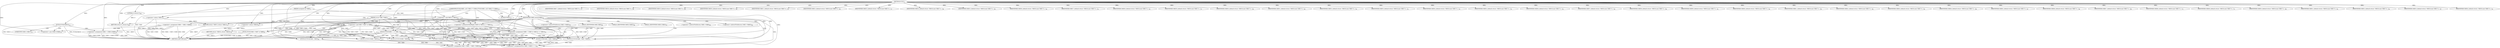 digraph "FUN1" {  
"8" [label = <(METHOD,FUN1)<SUB>1</SUB>> ]
"188" [label = <(METHOD_RETURN,int)<SUB>1</SUB>> ]
"9" [label = <(PARAM,struct VAR1 *VAR2)<SUB>1</SUB>> ]
"10" [label = <(PARAM,unsigned int VAR3)<SUB>1</SUB>> ]
"13" [label = <(&lt;operator&gt;.assignment,VAR4 = VAR2-&gt;VAR5)<SUB>3</SUB>> ]
"19" [label = <(FUN2,FUN2(VAR2-&gt;VAR7 &amp; VAR8))<SUB>6</SUB>> ]
"25" [label = <(FUN3,FUN3(VAR9, 1, 0, VAR2, 0))<SUB>9</SUB>> ]
"46" [label = <(FUN6,FUN6())<SUB>19</SUB>> ]
"47" [label = <(&lt;operator&gt;.assignment,VAR6 = (VAR3 &amp; VAR14) &gt;&gt; VAR15)<SUB>21</SUB>> ]
"174" [label = <(&lt;operator&gt;.assignment,VAR2-&gt;VAR5 = VAR2-&gt;VAR55)<SUB>96</SUB>> ]
"181" [label = <(&lt;operator&gt;.assignmentPlus,VAR2-&gt;VAR55 += 4)<SUB>97</SUB>> ]
"186" [label = <(RETURN,return 0;,return 0;)<SUB>98</SUB>> ]
"32" [label = <(FUN4,FUN4(VAR10))<SUB>13</SUB>> ]
"55" [label = <(IDENTIFIER,VAR6,switch(VAR6))<SUB>22</SUB>> ]
"187" [label = <(LITERAL,0,return 0;)<SUB>98</SUB>> ]
"20" [label = <(&lt;operator&gt;.and,VAR2-&gt;VAR7 &amp; VAR8)<SUB>6</SUB>> ]
"35" [label = <(&lt;operator&gt;.assignment,VAR4 = (VAR11)VAR4)<SUB>14</SUB>> ]
"43" [label = <(RETURN,return -VAR13;,return -VAR13;)<SUB>17</SUB>> ]
"49" [label = <(&lt;operator&gt;.arithmeticShiftRight,(VAR3 &amp; VAR14) &gt;&gt; VAR15)<SUB>21</SUB>> ]
"58" [label = <(RETURN,return -VAR16;,return -VAR16;)<SUB>24</SUB>> ]
"62" [label = <(IDENTIFIER,VAR17,{
	default:
		return -VAR16;

	
	case VAR17:
	c...)<SUB>27</SUB>> ]
"64" [label = <(IDENTIFIER,VAR18,{
	default:
		return -VAR16;

	
	case VAR17:
	c...)<SUB>28</SUB>> ]
"66" [label = <(IDENTIFIER,VAR19,{
	default:
		return -VAR16;

	
	case VAR17:
	c...)<SUB>29</SUB>> ]
"68" [label = <(IDENTIFIER,VAR20,{
	default:
		return -VAR16;

	
	case VAR17:
	c...)<SUB>30</SUB>> ]
"70" [label = <(IDENTIFIER,VAR21,{
	default:
		return -VAR16;

	
	case VAR17:
	c...)<SUB>31</SUB>> ]
"71" [label = <(FUN7,FUN7(VAR2, VAR3, VAR6))<SUB>32</SUB>> ]
"77" [label = <(IDENTIFIER,VAR22,{
	default:
		return -VAR16;

	
	case VAR17:
	c...)<SUB>36</SUB>> ]
"79" [label = <(IDENTIFIER,VAR23,{
	default:
		return -VAR16;

	
	case VAR17:
	c...)<SUB>37</SUB>> ]
"81" [label = <(IDENTIFIER,VAR24,{
	default:
		return -VAR16;

	
	case VAR17:
	c...)<SUB>38</SUB>> ]
"83" [label = <(IDENTIFIER,VAR25,{
	default:
		return -VAR16;

	
	case VAR17:
	c...)<SUB>39</SUB>> ]
"85" [label = <(IDENTIFIER,VAR26,{
	default:
		return -VAR16;

	
	case VAR17:
	c...)<SUB>40</SUB>> ]
"87" [label = <(IDENTIFIER,VAR27,{
	default:
		return -VAR16;

	
	case VAR17:
	c...)<SUB>41</SUB>> ]
"89" [label = <(IDENTIFIER,VAR28,{
	default:
		return -VAR16;

	
	case VAR17:
	c...)<SUB>42</SUB>> ]
"90" [label = <(FUN8,FUN8(VAR2, VAR3, VAR6))<SUB>43</SUB>> ]
"96" [label = <(IDENTIFIER,VAR29,{
	default:
		return -VAR16;

	
	case VAR17:
	c...)<SUB>47</SUB>> ]
"98" [label = <(IDENTIFIER,VAR30,{
	default:
		return -VAR16;

	
	case VAR17:
	c...)<SUB>48</SUB>> ]
"100" [label = <(IDENTIFIER,VAR31,{
	default:
		return -VAR16;

	
	case VAR17:
	c...)<SUB>49</SUB>> ]
"102" [label = <(IDENTIFIER,VAR32,{
	default:
		return -VAR16;

	
	case VAR17:
	c...)<SUB>50</SUB>> ]
"104" [label = <(IDENTIFIER,VAR33,{
	default:
		return -VAR16;

	
	case VAR17:
	c...)<SUB>51</SUB>> ]
"106" [label = <(IDENTIFIER,VAR34,{
	default:
		return -VAR16;

	
	case VAR17:
	c...)<SUB>52</SUB>> ]
"108" [label = <(IDENTIFIER,VAR35,{
	default:
		return -VAR16;

	
	case VAR17:
	c...)<SUB>53</SUB>> ]
"110" [label = <(IDENTIFIER,VAR36,{
	default:
		return -VAR16;

	
	case VAR17:
	c...)<SUB>54</SUB>> ]
"111" [label = <(FUN9,FUN9(VAR2, VAR3, VAR6))<SUB>55</SUB>> ]
"117" [label = <(IDENTIFIER,VAR37,{
	default:
		return -VAR16;

	
	case VAR17:
	c...)<SUB>59</SUB>> ]
"119" [label = <(IDENTIFIER,VAR38,{
	default:
		return -VAR16;

	
	case VAR17:
	c...)<SUB>60</SUB>> ]
"121" [label = <(IDENTIFIER,VAR39,{
	default:
		return -VAR16;

	
	case VAR17:
	c...)<SUB>61</SUB>> ]
"123" [label = <(IDENTIFIER,VAR40,{
	default:
		return -VAR16;

	
	case VAR17:
	c...)<SUB>62</SUB>> ]
"125" [label = <(IDENTIFIER,VAR41,{
	default:
		return -VAR16;

	
	case VAR17:
	c...)<SUB>63</SUB>> ]
"127" [label = <(IDENTIFIER,VAR42,{
	default:
		return -VAR16;

	
	case VAR17:
	c...)<SUB>64</SUB>> ]
"129" [label = <(IDENTIFIER,VAR43,{
	default:
		return -VAR16;

	
	case VAR17:
	c...)<SUB>65</SUB>> ]
"131" [label = <(IDENTIFIER,VAR44,{
	default:
		return -VAR16;

	
	case VAR17:
	c...)<SUB>66</SUB>> ]
"133" [label = <(IDENTIFIER,VAR45,{
	default:
		return -VAR16;

	
	case VAR17:
	c...)<SUB>67</SUB>> ]
"135" [label = <(IDENTIFIER,VAR46,{
	default:
		return -VAR16;

	
	case VAR17:
	c...)<SUB>68</SUB>> ]
"137" [label = <(IDENTIFIER,VAR47,{
	default:
		return -VAR16;

	
	case VAR17:
	c...)<SUB>69</SUB>> ]
"139" [label = <(IDENTIFIER,VAR48,{
	default:
		return -VAR16;

	
	case VAR17:
	c...)<SUB>70</SUB>> ]
"140" [label = <(FUN10,FUN10(VAR2, VAR3, VAR6))<SUB>71</SUB>> ]
"146" [label = <(IDENTIFIER,VAR49,{
	default:
		return -VAR16;

	
	case VAR17:
	c...)<SUB>75</SUB>> ]
"147" [label = <(FUN11,FUN11(VAR2, VAR3))<SUB>76</SUB>> ]
"152" [label = <(IDENTIFIER,VAR50,{
	default:
		return -VAR16;

	
	case VAR17:
	c...)<SUB>80</SUB>> ]
"154" [label = <(IDENTIFIER,VAR51,{
	default:
		return -VAR16;

	
	case VAR17:
	c...)<SUB>81</SUB>> ]
"156" [label = <(IDENTIFIER,VAR52,{
	default:
		return -VAR16;

	
	case VAR17:
	c...)<SUB>82</SUB>> ]
"157" [label = <(FUN12,FUN12(VAR2, VAR3, VAR6))<SUB>83</SUB>> ]
"163" [label = <(IDENTIFIER,VAR53,{
	default:
		return -VAR16;

	
	case VAR17:
	c...)<SUB>87</SUB>> ]
"164" [label = <(FUN13,FUN13(VAR2, VAR3))<SUB>88</SUB>> ]
"169" [label = <(IDENTIFIER,VAR54,{
	default:
		return -VAR16;

	
	case VAR17:
	c...)<SUB>91</SUB>> ]
"170" [label = <(FUN14,FUN14(VAR2, VAR3))<SUB>92</SUB>> ]
"44" [label = <(&lt;operator&gt;.minus,-VAR13)<SUB>17</SUB>> ]
"50" [label = <(&lt;operator&gt;.and,VAR3 &amp; VAR14)<SUB>21</SUB>> ]
"59" [label = <(&lt;operator&gt;.minus,-VAR16)<SUB>24</SUB>> ]
"37" [label = <(&lt;operator&gt;.cast,(VAR11)VAR4)<SUB>14</SUB>> ]
"41" [label = <(UNKNOWN,FUN5(VAR3, (u32 VAR12 *) VAR4),FUN5(VAR3, (u32 VAR12 *) VAR4))<SUB>16</SUB>> ]
"175" [label = <(&lt;operator&gt;.indirectFieldAccess,VAR2-&gt;VAR5)<SUB>96</SUB>> ]
"178" [label = <(&lt;operator&gt;.indirectFieldAccess,VAR2-&gt;VAR55)<SUB>96</SUB>> ]
"182" [label = <(&lt;operator&gt;.indirectFieldAccess,VAR2-&gt;VAR55)<SUB>97</SUB>> ]
"177" [label = <(FIELD_IDENTIFIER,VAR5,VAR5)<SUB>96</SUB>> ]
"180" [label = <(FIELD_IDENTIFIER,VAR55,VAR55)<SUB>96</SUB>> ]
"184" [label = <(FIELD_IDENTIFIER,VAR55,VAR55)<SUB>97</SUB>> ]
"38" [label = <(UNKNOWN,VAR11,VAR11)<SUB>14</SUB>> ]
  "186" -> "188"  [ label = "DDG: &lt;RET&gt;"] 
  "58" -> "188"  [ label = "DDG: &lt;RET&gt;"] 
  "43" -> "188"  [ label = "DDG: &lt;RET&gt;"] 
  "10" -> "188"  [ label = "DDG: VAR3"] 
  "13" -> "188"  [ label = "DDG: VAR4"] 
  "13" -> "188"  [ label = "DDG: VAR2-&gt;VAR5"] 
  "13" -> "188"  [ label = "DDG: VAR4 = VAR2-&gt;VAR5"] 
  "20" -> "188"  [ label = "DDG: VAR2-&gt;VAR7"] 
  "19" -> "188"  [ label = "DDG: VAR2-&gt;VAR7 &amp; VAR8"] 
  "19" -> "188"  [ label = "DDG: FUN2(VAR2-&gt;VAR7 &amp; VAR8)"] 
  "25" -> "188"  [ label = "DDG: VAR2"] 
  "25" -> "188"  [ label = "DDG: FUN3(VAR9, 1, 0, VAR2, 0)"] 
  "32" -> "188"  [ label = "DDG: FUN4(VAR10)"] 
  "35" -> "188"  [ label = "DDG: VAR4"] 
  "35" -> "188"  [ label = "DDG: (VAR11)VAR4"] 
  "35" -> "188"  [ label = "DDG: VAR4 = (VAR11)VAR4"] 
  "44" -> "188"  [ label = "DDG: VAR13"] 
  "44" -> "188"  [ label = "DDG: -VAR13"] 
  "20" -> "188"  [ label = "DDG: VAR8"] 
  "32" -> "188"  [ label = "DDG: VAR10"] 
  "50" -> "188"  [ label = "DDG: VAR14"] 
  "49" -> "188"  [ label = "DDG: VAR15"] 
  "25" -> "188"  [ label = "DDG: VAR9"] 
  "8" -> "9"  [ label = "DDG: "] 
  "8" -> "10"  [ label = "DDG: "] 
  "9" -> "13"  [ label = "DDG: VAR2"] 
  "8" -> "46"  [ label = "DDG: "] 
  "49" -> "47"  [ label = "DDG: VAR3 &amp; VAR14"] 
  "49" -> "47"  [ label = "DDG: VAR15"] 
  "170" -> "174"  [ label = "DDG: VAR2"] 
  "164" -> "174"  [ label = "DDG: VAR2"] 
  "157" -> "174"  [ label = "DDG: VAR2"] 
  "147" -> "174"  [ label = "DDG: VAR2"] 
  "140" -> "174"  [ label = "DDG: VAR2"] 
  "111" -> "174"  [ label = "DDG: VAR2"] 
  "90" -> "174"  [ label = "DDG: VAR2"] 
  "71" -> "174"  [ label = "DDG: VAR2"] 
  "8" -> "181"  [ label = "DDG: "] 
  "187" -> "186"  [ label = "DDG: 0"] 
  "8" -> "186"  [ label = "DDG: "] 
  "20" -> "19"  [ label = "DDG: VAR2-&gt;VAR7"] 
  "20" -> "19"  [ label = "DDG: VAR8"] 
  "8" -> "25"  [ label = "DDG: "] 
  "9" -> "25"  [ label = "DDG: VAR2"] 
  "20" -> "25"  [ label = "DDG: VAR2-&gt;VAR7"] 
  "8" -> "55"  [ label = "DDG: "] 
  "170" -> "181"  [ label = "DDG: VAR2"] 
  "164" -> "181"  [ label = "DDG: VAR2"] 
  "157" -> "181"  [ label = "DDG: VAR2"] 
  "147" -> "181"  [ label = "DDG: VAR2"] 
  "140" -> "181"  [ label = "DDG: VAR2"] 
  "111" -> "181"  [ label = "DDG: VAR2"] 
  "90" -> "181"  [ label = "DDG: VAR2"] 
  "71" -> "181"  [ label = "DDG: VAR2"] 
  "8" -> "187"  [ label = "DDG: "] 
  "9" -> "20"  [ label = "DDG: VAR2"] 
  "8" -> "20"  [ label = "DDG: "] 
  "8" -> "32"  [ label = "DDG: "] 
  "13" -> "35"  [ label = "DDG: VAR4"] 
  "8" -> "35"  [ label = "DDG: "] 
  "44" -> "43"  [ label = "DDG: -VAR13"] 
  "50" -> "49"  [ label = "DDG: VAR3"] 
  "50" -> "49"  [ label = "DDG: VAR14"] 
  "8" -> "49"  [ label = "DDG: "] 
  "59" -> "58"  [ label = "DDG: -VAR16"] 
  "8" -> "62"  [ label = "DDG: "] 
  "8" -> "64"  [ label = "DDG: "] 
  "8" -> "66"  [ label = "DDG: "] 
  "8" -> "68"  [ label = "DDG: "] 
  "8" -> "70"  [ label = "DDG: "] 
  "8" -> "77"  [ label = "DDG: "] 
  "8" -> "79"  [ label = "DDG: "] 
  "8" -> "81"  [ label = "DDG: "] 
  "8" -> "83"  [ label = "DDG: "] 
  "8" -> "85"  [ label = "DDG: "] 
  "8" -> "87"  [ label = "DDG: "] 
  "8" -> "89"  [ label = "DDG: "] 
  "8" -> "96"  [ label = "DDG: "] 
  "8" -> "98"  [ label = "DDG: "] 
  "8" -> "100"  [ label = "DDG: "] 
  "8" -> "102"  [ label = "DDG: "] 
  "8" -> "104"  [ label = "DDG: "] 
  "8" -> "106"  [ label = "DDG: "] 
  "8" -> "108"  [ label = "DDG: "] 
  "8" -> "110"  [ label = "DDG: "] 
  "8" -> "117"  [ label = "DDG: "] 
  "8" -> "119"  [ label = "DDG: "] 
  "8" -> "121"  [ label = "DDG: "] 
  "8" -> "123"  [ label = "DDG: "] 
  "8" -> "125"  [ label = "DDG: "] 
  "8" -> "127"  [ label = "DDG: "] 
  "8" -> "129"  [ label = "DDG: "] 
  "8" -> "131"  [ label = "DDG: "] 
  "8" -> "133"  [ label = "DDG: "] 
  "8" -> "135"  [ label = "DDG: "] 
  "8" -> "137"  [ label = "DDG: "] 
  "8" -> "139"  [ label = "DDG: "] 
  "8" -> "146"  [ label = "DDG: "] 
  "8" -> "152"  [ label = "DDG: "] 
  "8" -> "154"  [ label = "DDG: "] 
  "8" -> "156"  [ label = "DDG: "] 
  "8" -> "163"  [ label = "DDG: "] 
  "8" -> "169"  [ label = "DDG: "] 
  "10" -> "50"  [ label = "DDG: VAR3"] 
  "8" -> "50"  [ label = "DDG: "] 
  "20" -> "71"  [ label = "DDG: VAR2-&gt;VAR7"] 
  "25" -> "71"  [ label = "DDG: VAR2"] 
  "8" -> "71"  [ label = "DDG: "] 
  "9" -> "71"  [ label = "DDG: VAR2"] 
  "50" -> "71"  [ label = "DDG: VAR3"] 
  "47" -> "71"  [ label = "DDG: VAR6"] 
  "20" -> "90"  [ label = "DDG: VAR2-&gt;VAR7"] 
  "25" -> "90"  [ label = "DDG: VAR2"] 
  "8" -> "90"  [ label = "DDG: "] 
  "9" -> "90"  [ label = "DDG: VAR2"] 
  "50" -> "90"  [ label = "DDG: VAR3"] 
  "47" -> "90"  [ label = "DDG: VAR6"] 
  "20" -> "111"  [ label = "DDG: VAR2-&gt;VAR7"] 
  "25" -> "111"  [ label = "DDG: VAR2"] 
  "8" -> "111"  [ label = "DDG: "] 
  "9" -> "111"  [ label = "DDG: VAR2"] 
  "50" -> "111"  [ label = "DDG: VAR3"] 
  "47" -> "111"  [ label = "DDG: VAR6"] 
  "20" -> "140"  [ label = "DDG: VAR2-&gt;VAR7"] 
  "25" -> "140"  [ label = "DDG: VAR2"] 
  "8" -> "140"  [ label = "DDG: "] 
  "9" -> "140"  [ label = "DDG: VAR2"] 
  "50" -> "140"  [ label = "DDG: VAR3"] 
  "47" -> "140"  [ label = "DDG: VAR6"] 
  "20" -> "147"  [ label = "DDG: VAR2-&gt;VAR7"] 
  "25" -> "147"  [ label = "DDG: VAR2"] 
  "8" -> "147"  [ label = "DDG: "] 
  "9" -> "147"  [ label = "DDG: VAR2"] 
  "50" -> "147"  [ label = "DDG: VAR3"] 
  "20" -> "157"  [ label = "DDG: VAR2-&gt;VAR7"] 
  "25" -> "157"  [ label = "DDG: VAR2"] 
  "8" -> "157"  [ label = "DDG: "] 
  "9" -> "157"  [ label = "DDG: VAR2"] 
  "50" -> "157"  [ label = "DDG: VAR3"] 
  "47" -> "157"  [ label = "DDG: VAR6"] 
  "20" -> "164"  [ label = "DDG: VAR2-&gt;VAR7"] 
  "25" -> "164"  [ label = "DDG: VAR2"] 
  "8" -> "164"  [ label = "DDG: "] 
  "9" -> "164"  [ label = "DDG: VAR2"] 
  "50" -> "164"  [ label = "DDG: VAR3"] 
  "20" -> "170"  [ label = "DDG: VAR2-&gt;VAR7"] 
  "25" -> "170"  [ label = "DDG: VAR2"] 
  "8" -> "170"  [ label = "DDG: "] 
  "9" -> "170"  [ label = "DDG: VAR2"] 
  "50" -> "170"  [ label = "DDG: VAR3"] 
  "13" -> "37"  [ label = "DDG: VAR4"] 
  "8" -> "37"  [ label = "DDG: "] 
  "8" -> "44"  [ label = "DDG: "] 
  "8" -> "59"  [ label = "DDG: "] 
  "32" -> "37"  [ label = "CDG: "] 
  "32" -> "38"  [ label = "CDG: "] 
  "32" -> "35"  [ label = "CDG: "] 
  "41" -> "50"  [ label = "CDG: "] 
  "41" -> "44"  [ label = "CDG: "] 
  "41" -> "43"  [ label = "CDG: "] 
  "41" -> "47"  [ label = "CDG: "] 
  "41" -> "49"  [ label = "CDG: "] 
  "41" -> "46"  [ label = "CDG: "] 
  "41" -> "55"  [ label = "CDG: "] 
  "55" -> "178"  [ label = "CDG: "] 
  "55" -> "170"  [ label = "CDG: "] 
  "55" -> "59"  [ label = "CDG: "] 
  "55" -> "181"  [ label = "CDG: "] 
  "55" -> "184"  [ label = "CDG: "] 
  "55" -> "90"  [ label = "CDG: "] 
  "55" -> "58"  [ label = "CDG: "] 
  "55" -> "174"  [ label = "CDG: "] 
  "55" -> "182"  [ label = "CDG: "] 
  "55" -> "164"  [ label = "CDG: "] 
  "55" -> "186"  [ label = "CDG: "] 
  "55" -> "180"  [ label = "CDG: "] 
  "55" -> "111"  [ label = "CDG: "] 
  "55" -> "157"  [ label = "CDG: "] 
  "55" -> "140"  [ label = "CDG: "] 
  "55" -> "71"  [ label = "CDG: "] 
  "55" -> "177"  [ label = "CDG: "] 
  "55" -> "147"  [ label = "CDG: "] 
  "55" -> "175"  [ label = "CDG: "] 
}
